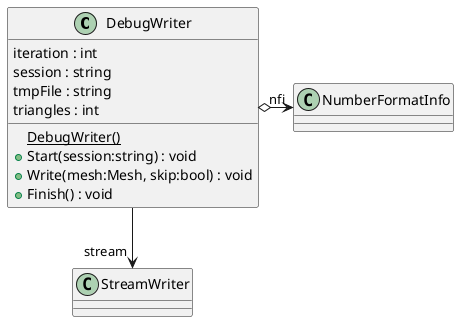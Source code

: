 @startuml
class DebugWriter {
    iteration : int
    session : string
    tmpFile : string
    triangles : int
    {static} DebugWriter()
    + Start(session:string) : void
    + Write(mesh:Mesh, skip:bool) : void
    + Finish() : void
}
DebugWriter o-> "nfi" NumberFormatInfo
DebugWriter --> "stream" StreamWriter
@enduml
